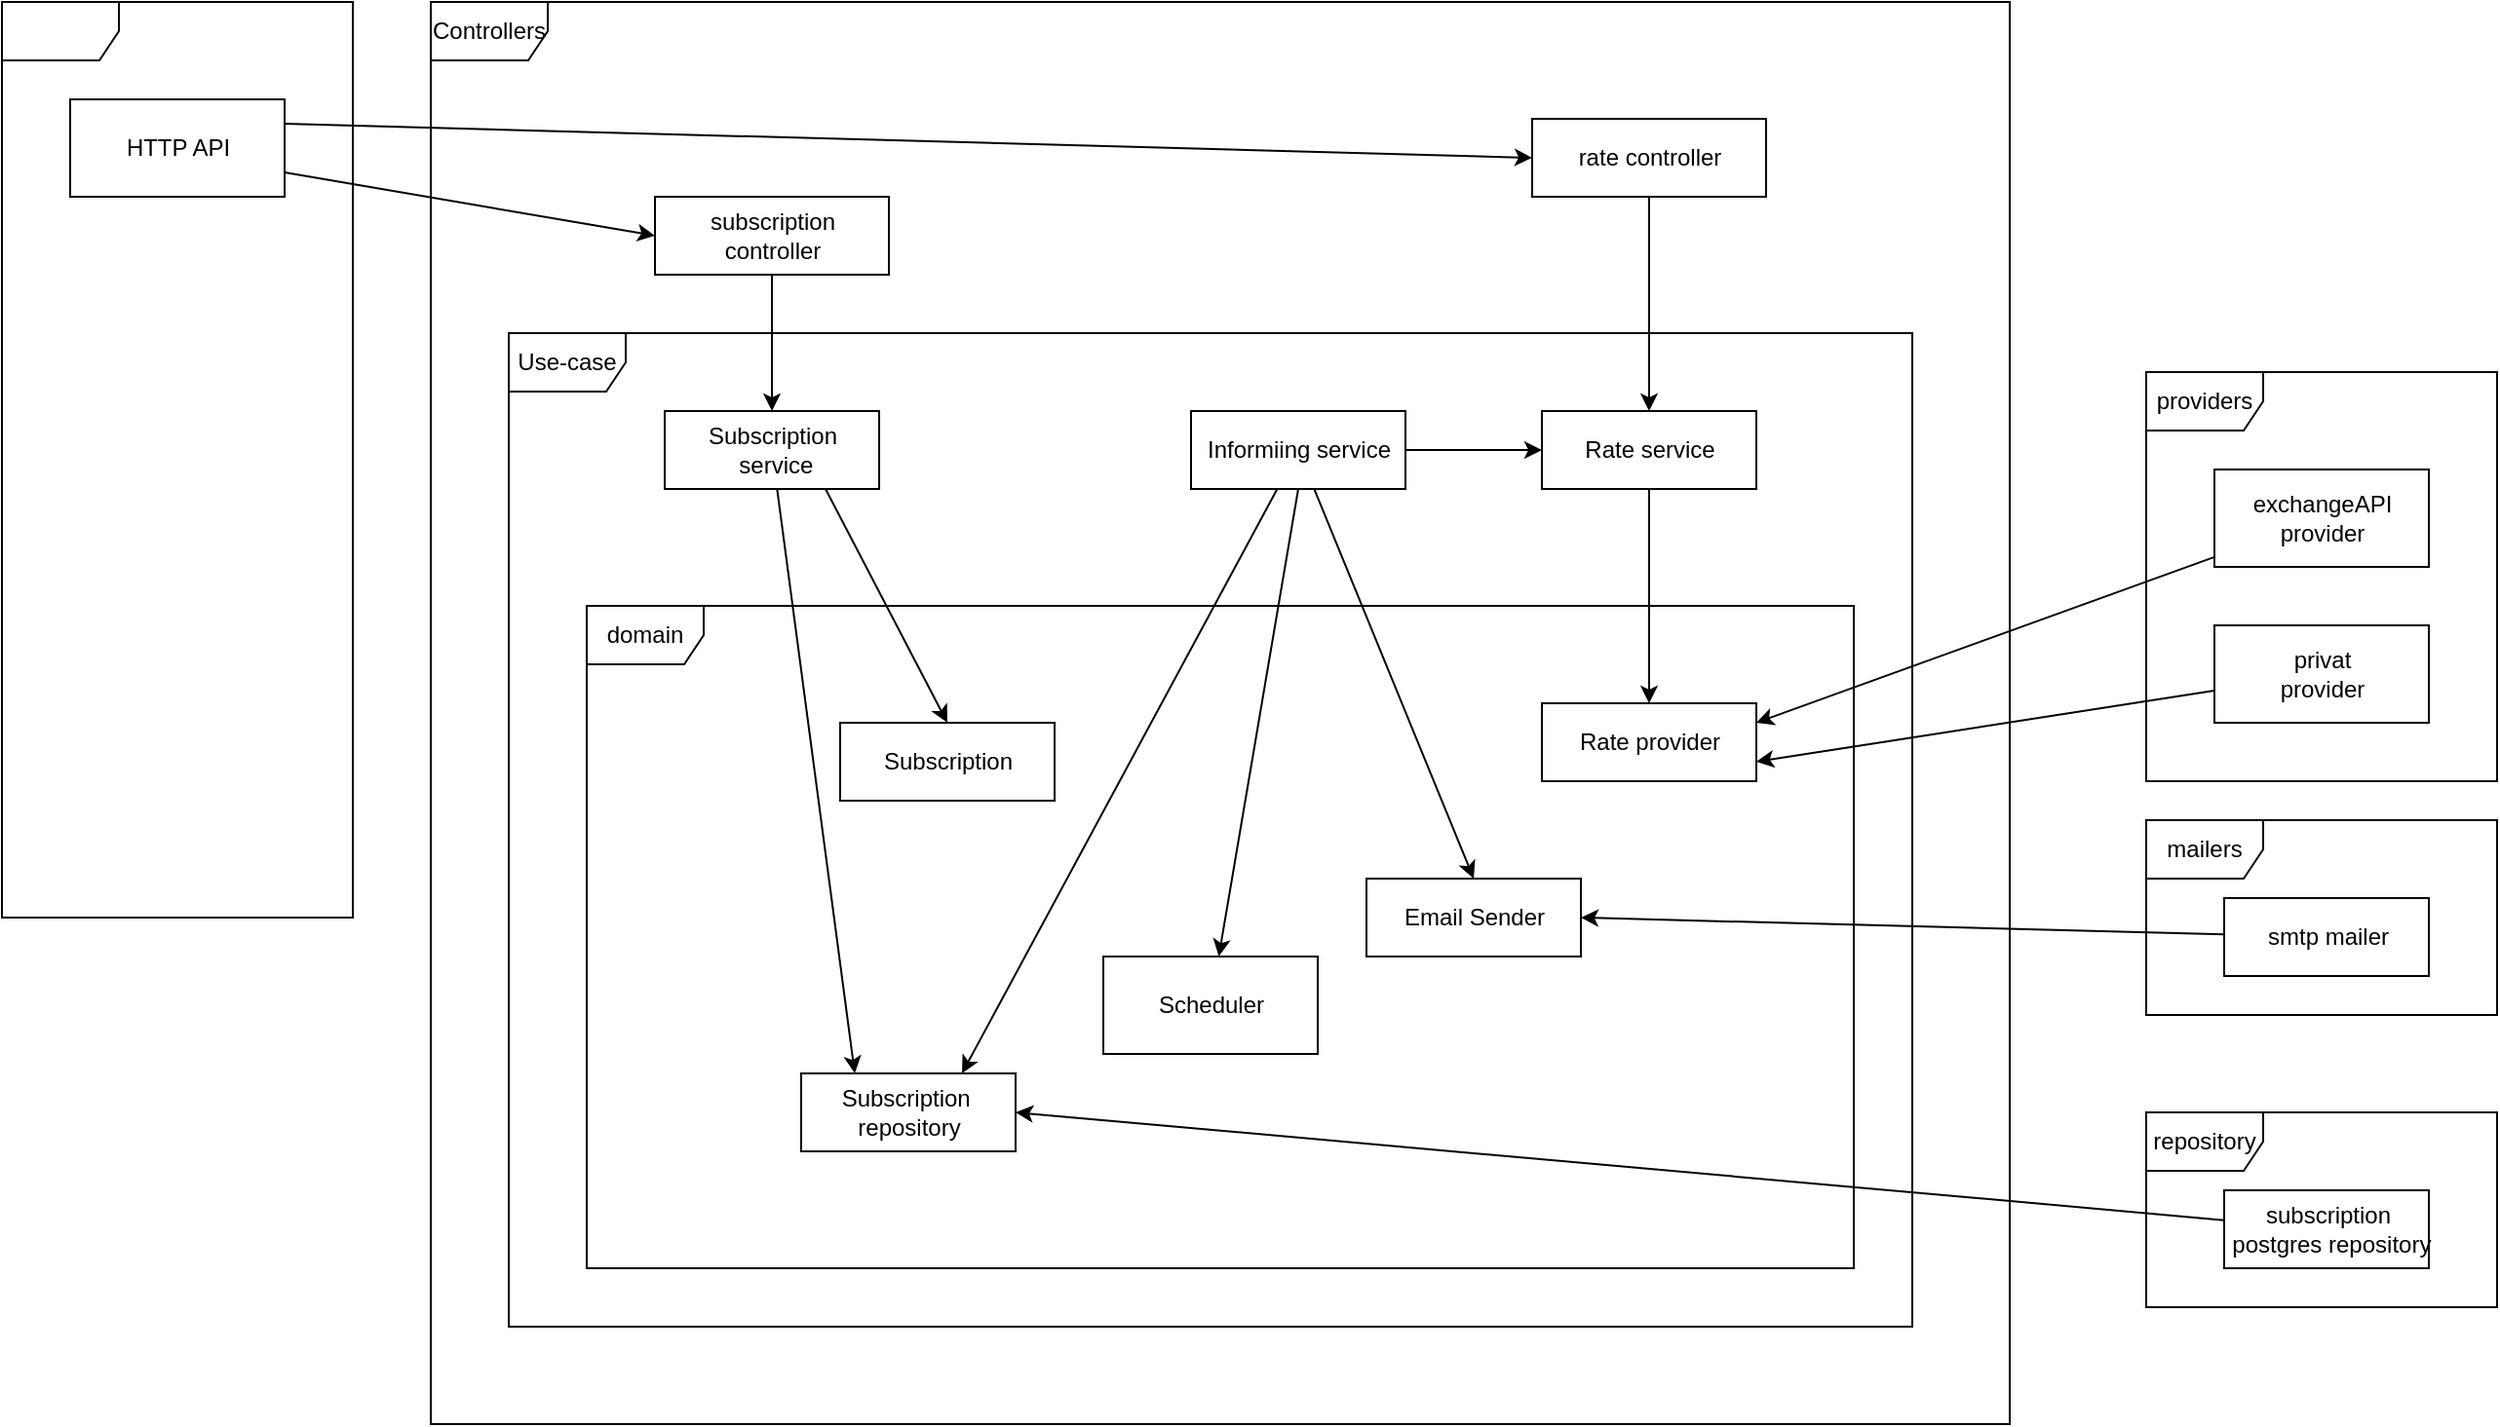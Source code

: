 <mxfile>
    <diagram id="ftCPSAUlXsl_BqZIWxwn" name="Page-1">
        <mxGraphModel dx="760" dy="728" grid="1" gridSize="10" guides="1" tooltips="1" connect="1" arrows="1" fold="1" page="1" pageScale="1" pageWidth="850" pageHeight="1100" math="0" shadow="0">
            <root>
                <mxCell id="0"/>
                <mxCell id="1" parent="0"/>
                <mxCell id="37" value="providers" style="shape=umlFrame;whiteSpace=wrap;html=1;" vertex="1" parent="1">
                    <mxGeometry x="1120" y="500" width="180" height="210" as="geometry"/>
                </mxCell>
                <mxCell id="17" value="Controllers" style="shape=umlFrame;whiteSpace=wrap;html=1;" vertex="1" parent="1">
                    <mxGeometry x="240" y="310" width="810" height="730" as="geometry"/>
                </mxCell>
                <mxCell id="20" value="Use-case" style="shape=umlFrame;whiteSpace=wrap;html=1;" vertex="1" parent="1">
                    <mxGeometry x="280" y="480" width="720" height="510" as="geometry"/>
                </mxCell>
                <mxCell id="22" value="domain" style="shape=umlFrame;whiteSpace=wrap;html=1;" vertex="1" parent="1">
                    <mxGeometry x="320" y="620" width="650" height="340" as="geometry"/>
                </mxCell>
                <mxCell id="25" style="edgeStyle=none;html=1;entryX=0.5;entryY=0;entryDx=0;entryDy=0;" edge="1" parent="1" source="3" target="5">
                    <mxGeometry relative="1" as="geometry"/>
                </mxCell>
                <mxCell id="3" value="rate controller" style="html=1;" vertex="1" parent="1">
                    <mxGeometry x="805" y="370" width="120" height="40" as="geometry"/>
                </mxCell>
                <mxCell id="26" style="edgeStyle=none;html=1;entryX=0.5;entryY=0;entryDx=0;entryDy=0;" edge="1" parent="1" source="4" target="7">
                    <mxGeometry relative="1" as="geometry"/>
                </mxCell>
                <mxCell id="35" style="edgeStyle=none;html=1;entryX=0.5;entryY=0;entryDx=0;entryDy=0;" edge="1" parent="1" source="5" target="13">
                    <mxGeometry relative="1" as="geometry"/>
                </mxCell>
                <mxCell id="4" value="subscription&lt;br&gt;controller" style="html=1;" vertex="1" parent="1">
                    <mxGeometry x="355" y="410" width="120" height="40" as="geometry"/>
                </mxCell>
                <mxCell id="5" value="Rate service" style="html=1;" vertex="1" parent="1">
                    <mxGeometry x="810" y="520" width="110" height="40" as="geometry"/>
                </mxCell>
                <mxCell id="45" style="edgeStyle=none;html=1;entryX=1;entryY=0.25;entryDx=0;entryDy=0;" edge="1" parent="1" source="6" target="13">
                    <mxGeometry relative="1" as="geometry"/>
                </mxCell>
                <mxCell id="6" value="exchangeAPI &lt;br&gt;provider" style="html=1;" vertex="1" parent="1">
                    <mxGeometry x="1155" y="550" width="110" height="50" as="geometry"/>
                </mxCell>
                <mxCell id="7" value="Subscription&lt;br&gt;&amp;nbsp;service" style="html=1;" vertex="1" parent="1">
                    <mxGeometry x="360" y="520" width="110" height="40" as="geometry"/>
                </mxCell>
                <mxCell id="31" style="edgeStyle=none;html=1;entryX=0.5;entryY=0;entryDx=0;entryDy=0;" edge="1" parent="1" source="9" target="12">
                    <mxGeometry relative="1" as="geometry"/>
                </mxCell>
                <mxCell id="32" style="edgeStyle=none;html=1;" edge="1" parent="1" source="9" target="5">
                    <mxGeometry relative="1" as="geometry"/>
                </mxCell>
                <mxCell id="33" style="edgeStyle=none;html=1;entryX=0.75;entryY=0;entryDx=0;entryDy=0;" edge="1" parent="1" source="9" target="10">
                    <mxGeometry relative="1" as="geometry">
                        <mxPoint x="500" y="790" as="targetPoint"/>
                    </mxGeometry>
                </mxCell>
                <mxCell id="9" value="Informiing service" style="html=1;" vertex="1" parent="1">
                    <mxGeometry x="630" y="520" width="110" height="40" as="geometry"/>
                </mxCell>
                <mxCell id="29" style="edgeStyle=none;html=1;entryX=0.25;entryY=0;entryDx=0;entryDy=0;" edge="1" parent="1" source="7" target="10">
                    <mxGeometry relative="1" as="geometry"/>
                </mxCell>
                <mxCell id="10" value="Subscription&amp;nbsp;&lt;br&gt;repository" style="html=1;" vertex="1" parent="1">
                    <mxGeometry x="430" y="860" width="110" height="40" as="geometry"/>
                </mxCell>
                <mxCell id="27" style="edgeStyle=none;html=1;exitX=0.75;exitY=1;exitDx=0;exitDy=0;entryX=0.5;entryY=0;entryDx=0;entryDy=0;" edge="1" parent="1" source="7" target="11">
                    <mxGeometry relative="1" as="geometry">
                        <mxPoint x="550" y="410" as="targetPoint"/>
                    </mxGeometry>
                </mxCell>
                <mxCell id="11" value="Subscription" style="html=1;" vertex="1" parent="1">
                    <mxGeometry x="450" y="680" width="110" height="40" as="geometry"/>
                </mxCell>
                <mxCell id="12" value="Email Sender" style="html=1;" vertex="1" parent="1">
                    <mxGeometry x="720" y="760" width="110" height="40" as="geometry"/>
                </mxCell>
                <mxCell id="13" value="Rate provider" style="html=1;" vertex="1" parent="1">
                    <mxGeometry x="810" y="670" width="110" height="40" as="geometry"/>
                </mxCell>
                <mxCell id="36" style="edgeStyle=none;html=1;exitX=0.5;exitY=1;exitDx=0;exitDy=0;" edge="1" parent="1" source="9" target="14">
                    <mxGeometry relative="1" as="geometry"/>
                </mxCell>
                <mxCell id="14" value="Scheduler" style="html=1;" vertex="1" parent="1">
                    <mxGeometry x="585" y="800" width="110" height="50" as="geometry"/>
                </mxCell>
                <mxCell id="15" value="" style="shape=umlFrame;whiteSpace=wrap;html=1;" vertex="1" parent="1">
                    <mxGeometry x="20" y="310" width="180" height="470" as="geometry"/>
                </mxCell>
                <mxCell id="23" value="" style="edgeStyle=none;html=1;entryX=0;entryY=0.5;entryDx=0;entryDy=0;exitX=1;exitY=0.25;exitDx=0;exitDy=0;" edge="1" parent="1" source="16" target="3">
                    <mxGeometry relative="1" as="geometry"/>
                </mxCell>
                <mxCell id="24" value="" style="edgeStyle=none;html=1;exitX=1;exitY=0.75;exitDx=0;exitDy=0;entryX=0;entryY=0.5;entryDx=0;entryDy=0;" edge="1" parent="1" source="16" target="4">
                    <mxGeometry relative="1" as="geometry">
                        <mxPoint x="240" y="452" as="targetPoint"/>
                    </mxGeometry>
                </mxCell>
                <mxCell id="16" value="HTTP API" style="html=1;" vertex="1" parent="1">
                    <mxGeometry x="55" y="360" width="110" height="50" as="geometry"/>
                </mxCell>
                <mxCell id="44" style="edgeStyle=none;html=1;entryX=1;entryY=0.75;entryDx=0;entryDy=0;" edge="1" parent="1" source="38" target="13">
                    <mxGeometry relative="1" as="geometry"/>
                </mxCell>
                <mxCell id="38" value="privat&lt;br&gt;provider" style="html=1;" vertex="1" parent="1">
                    <mxGeometry x="1155" y="630" width="110" height="50" as="geometry"/>
                </mxCell>
                <mxCell id="39" value="mailers" style="shape=umlFrame;whiteSpace=wrap;html=1;" vertex="1" parent="1">
                    <mxGeometry x="1120" y="730" width="180" height="100" as="geometry"/>
                </mxCell>
                <mxCell id="46" style="edgeStyle=none;html=1;entryX=1;entryY=0.5;entryDx=0;entryDy=0;" edge="1" parent="1" source="40" target="12">
                    <mxGeometry relative="1" as="geometry"/>
                </mxCell>
                <mxCell id="40" value="smtp mailer" style="html=1;" vertex="1" parent="1">
                    <mxGeometry x="1160" y="770" width="105" height="40" as="geometry"/>
                </mxCell>
                <mxCell id="41" value="repository" style="shape=umlFrame;whiteSpace=wrap;html=1;" vertex="1" parent="1">
                    <mxGeometry x="1120" y="880" width="180" height="100" as="geometry"/>
                </mxCell>
                <mxCell id="47" style="edgeStyle=none;html=1;entryX=1;entryY=0.5;entryDx=0;entryDy=0;" edge="1" parent="1" source="42" target="10">
                    <mxGeometry relative="1" as="geometry"/>
                </mxCell>
                <mxCell id="42" value="subscription&lt;br&gt;&amp;nbsp;postgres repository" style="html=1;" vertex="1" parent="1">
                    <mxGeometry x="1160" y="920" width="105" height="40" as="geometry"/>
                </mxCell>
            </root>
        </mxGraphModel>
    </diagram>
</mxfile>